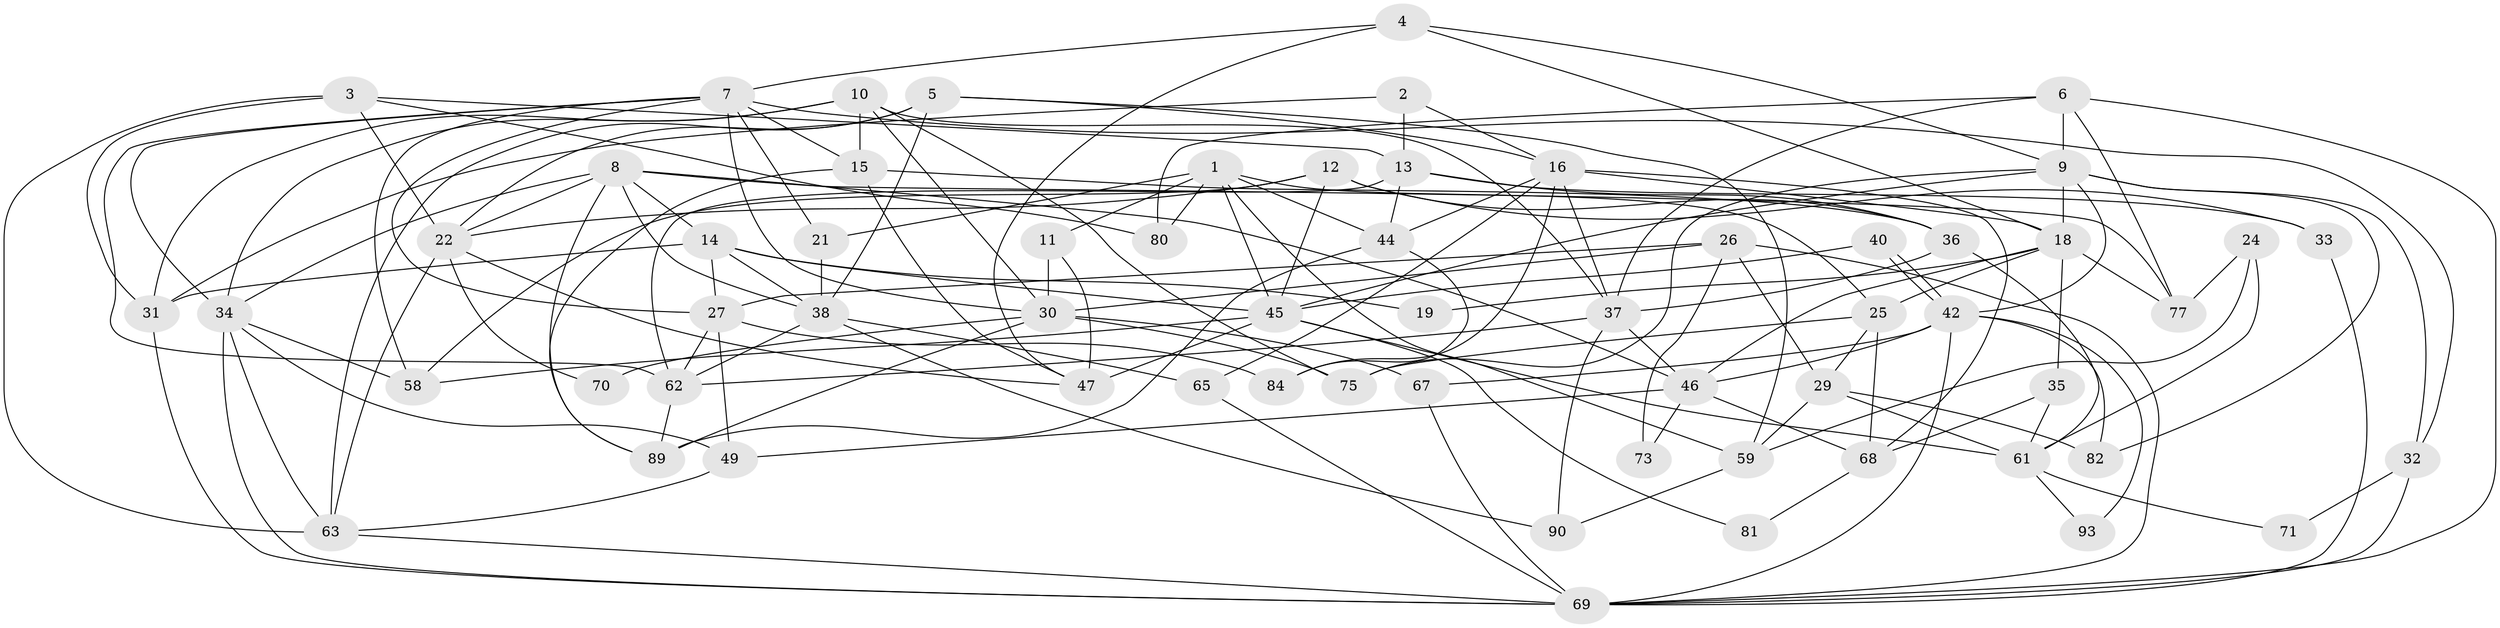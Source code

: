 // original degree distribution, {5: 0.28865979381443296, 3: 0.28865979381443296, 2: 0.10309278350515463, 4: 0.23711340206185566, 6: 0.05154639175257732, 7: 0.020618556701030927, 8: 0.010309278350515464}
// Generated by graph-tools (version 1.1) at 2025/41/03/06/25 10:41:56]
// undirected, 62 vertices, 155 edges
graph export_dot {
graph [start="1"]
  node [color=gray90,style=filled];
  1 [super="+39"];
  2;
  3 [super="+17"];
  4 [super="+74"];
  5 [super="+87"];
  6 [super="+92"];
  7 [super="+41"];
  8 [super="+64"];
  9 [super="+95"];
  10 [super="+53"];
  11 [super="+66"];
  12 [super="+20"];
  13 [super="+23"];
  14 [super="+79"];
  15 [super="+57"];
  16 [super="+43"];
  18 [super="+72"];
  19;
  21;
  22 [super="+55"];
  24;
  25 [super="+56"];
  26 [super="+48"];
  27 [super="+28"];
  29;
  30 [super="+83"];
  31 [super="+54"];
  32;
  33;
  34 [super="+78"];
  35;
  36;
  37 [super="+50"];
  38 [super="+51"];
  40;
  42 [super="+94"];
  44 [super="+52"];
  45 [super="+60"];
  46 [super="+85"];
  47;
  49;
  58;
  59 [super="+88"];
  61 [super="+91"];
  62 [super="+76"];
  63 [super="+97"];
  65;
  67;
  68 [super="+86"];
  69 [super="+96"];
  70;
  71;
  73;
  75;
  77;
  80;
  81;
  82;
  84;
  89;
  90;
  93;
  1 -- 21;
  1 -- 59;
  1 -- 80;
  1 -- 11 [weight=2];
  1 -- 25;
  1 -- 44;
  1 -- 45;
  2 -- 16;
  2 -- 13;
  2 -- 31;
  3 -- 31;
  3 -- 22;
  3 -- 80;
  3 -- 13;
  3 -- 63;
  4 -- 9;
  4 -- 47;
  4 -- 18;
  4 -- 7;
  5 -- 38;
  5 -- 59;
  5 -- 22;
  5 -- 16;
  5 -- 63;
  6 -- 77;
  6 -- 9;
  6 -- 69;
  6 -- 80;
  6 -- 37;
  7 -- 21;
  7 -- 34;
  7 -- 62;
  7 -- 27;
  7 -- 32;
  7 -- 58;
  7 -- 30;
  7 -- 15;
  8 -- 38;
  8 -- 77;
  8 -- 22;
  8 -- 89;
  8 -- 34;
  8 -- 46;
  8 -- 14;
  9 -- 82;
  9 -- 75;
  9 -- 32;
  9 -- 18;
  9 -- 45;
  9 -- 42;
  10 -- 15;
  10 -- 37;
  10 -- 34;
  10 -- 75;
  10 -- 30;
  10 -- 31;
  11 -- 30;
  11 -- 47;
  12 -- 58;
  12 -- 33;
  12 -- 45 [weight=2];
  12 -- 36;
  12 -- 22;
  13 -- 44;
  13 -- 33;
  13 -- 36;
  13 -- 62;
  14 -- 38;
  14 -- 45;
  14 -- 19;
  14 -- 31;
  14 -- 27;
  15 -- 47;
  15 -- 36;
  15 -- 89;
  16 -- 65;
  16 -- 68 [weight=2];
  16 -- 37;
  16 -- 84;
  16 -- 18;
  16 -- 44;
  18 -- 35;
  18 -- 77;
  18 -- 19;
  18 -- 46;
  18 -- 25;
  21 -- 38;
  22 -- 70;
  22 -- 47;
  22 -- 63;
  24 -- 77;
  24 -- 61;
  24 -- 59;
  25 -- 29;
  25 -- 75;
  25 -- 68;
  26 -- 73;
  26 -- 69;
  26 -- 29;
  26 -- 30;
  26 -- 27;
  27 -- 62;
  27 -- 49;
  27 -- 84;
  29 -- 82;
  29 -- 59;
  29 -- 61;
  30 -- 67;
  30 -- 70;
  30 -- 89;
  30 -- 75;
  31 -- 69;
  32 -- 69;
  32 -- 71;
  33 -- 69;
  34 -- 49;
  34 -- 58;
  34 -- 69;
  34 -- 63;
  35 -- 68;
  35 -- 61;
  36 -- 37;
  36 -- 61;
  37 -- 90;
  37 -- 62;
  37 -- 46;
  38 -- 65;
  38 -- 62;
  38 -- 90;
  40 -- 42;
  40 -- 42;
  40 -- 45;
  42 -- 67;
  42 -- 69;
  42 -- 82;
  42 -- 93;
  42 -- 46;
  44 -- 89;
  44 -- 84;
  45 -- 58;
  45 -- 81;
  45 -- 61;
  45 -- 47;
  46 -- 49;
  46 -- 68;
  46 -- 73;
  49 -- 63;
  59 -- 90;
  61 -- 71;
  61 -- 93;
  62 -- 89;
  63 -- 69;
  65 -- 69;
  67 -- 69;
  68 -- 81;
}
